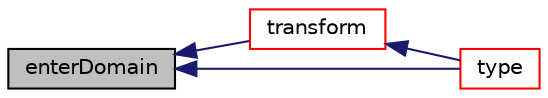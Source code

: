 digraph "enterDomain"
{
  bgcolor="transparent";
  edge [fontname="Helvetica",fontsize="10",labelfontname="Helvetica",labelfontsize="10"];
  node [fontname="Helvetica",fontsize="10",shape=record];
  rankdir="LR";
  Node60 [label="enterDomain",height=0.2,width=0.4,color="black", fillcolor="grey75", style="filled", fontcolor="black"];
  Node60 -> Node61 [dir="back",color="midnightblue",fontsize="10",style="solid",fontname="Helvetica"];
  Node61 [label="transform",height=0.2,width=0.4,color="red",URL="$a26085.html#a165ad8560abc6370113f30a2b4da560f",tooltip="Apply rotation matrix to any coordinates. "];
  Node61 -> Node62 [dir="back",color="midnightblue",fontsize="10",style="solid",fontname="Helvetica"];
  Node62 [label="type",height=0.2,width=0.4,color="red",URL="$a26085.html#aed695e51d6a52a2103c5d331c151c1ab"];
  Node60 -> Node62 [dir="back",color="midnightblue",fontsize="10",style="solid",fontname="Helvetica"];
}
